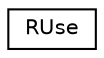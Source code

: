 digraph "圖形化之類別階層"
{
 // LATEX_PDF_SIZE
  edge [fontname="Helvetica",fontsize="10",labelfontname="Helvetica",labelfontsize="10"];
  node [fontname="Helvetica",fontsize="10",shape=record];
  rankdir="LR";
  Node0 [label="RUse",height=0.2,width=0.4,color="black", fillcolor="white", style="filled",URL="$classShapeLib_1_1VShape_1_1RUse.html",tooltip=" "];
}
